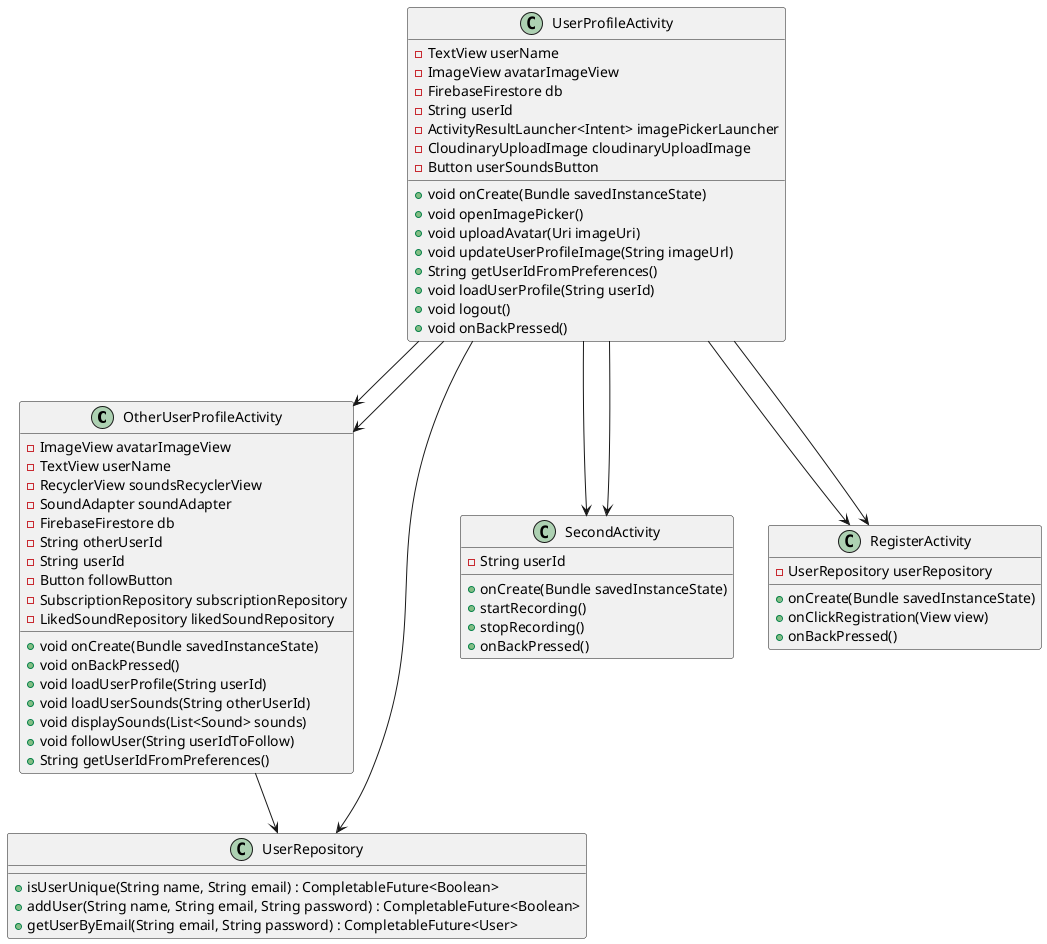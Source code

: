 @startuml

class OtherUserProfileActivity {
    - ImageView avatarImageView
    - TextView userName
    - RecyclerView soundsRecyclerView
    - SoundAdapter soundAdapter
    - FirebaseFirestore db
    - String otherUserId
    - String userId
    - Button followButton
    - SubscriptionRepository subscriptionRepository
    - LikedSoundRepository likedSoundRepository
    + void onCreate(Bundle savedInstanceState)
    + void onBackPressed()
    + void loadUserProfile(String userId)
    + void loadUserSounds(String otherUserId)
    + void displaySounds(List<Sound> sounds)
    + void followUser(String userIdToFollow)
    + String getUserIdFromPreferences()
}


class UserRepository {
    + isUserUnique(String name, String email) : CompletableFuture<Boolean>
    + addUser(String name, String email, String password) : CompletableFuture<Boolean>
    + getUserByEmail(String email, String password) : CompletableFuture<User>
}


class UserProfileActivity {
    - TextView userName
    - ImageView avatarImageView
    - FirebaseFirestore db
    - String userId
    - ActivityResultLauncher<Intent> imagePickerLauncher
    - CloudinaryUploadImage cloudinaryUploadImage
    - Button userSoundsButton
    + void onCreate(Bundle savedInstanceState)
    + void openImagePicker()
    + void uploadAvatar(Uri imageUri)
    + void updateUserProfileImage(String imageUrl)
    + String getUserIdFromPreferences()
    + void loadUserProfile(String userId)
    + void logout()
    + void onBackPressed()
}



class SecondActivity {
    - String userId
    + onCreate(Bundle savedInstanceState)
    + startRecording()
    + stopRecording()
    + onBackPressed()
}

class RegisterActivity {
    - UserRepository userRepository
    + onCreate(Bundle savedInstanceState)
    + onClickRegistration(View view)
    + onBackPressed()
}








OtherUserProfileActivity --> UserRepository
UserProfileActivity --> UserRepository
UserProfileActivity --> SecondActivity
UserProfileActivity --> RegisterActivity
UserProfileActivity --> OtherUserProfileActivity
UserProfileActivity --> OtherUserProfileActivity
UserProfileActivity --> SecondActivity
UserProfileActivity --> RegisterActivity


@enduml
